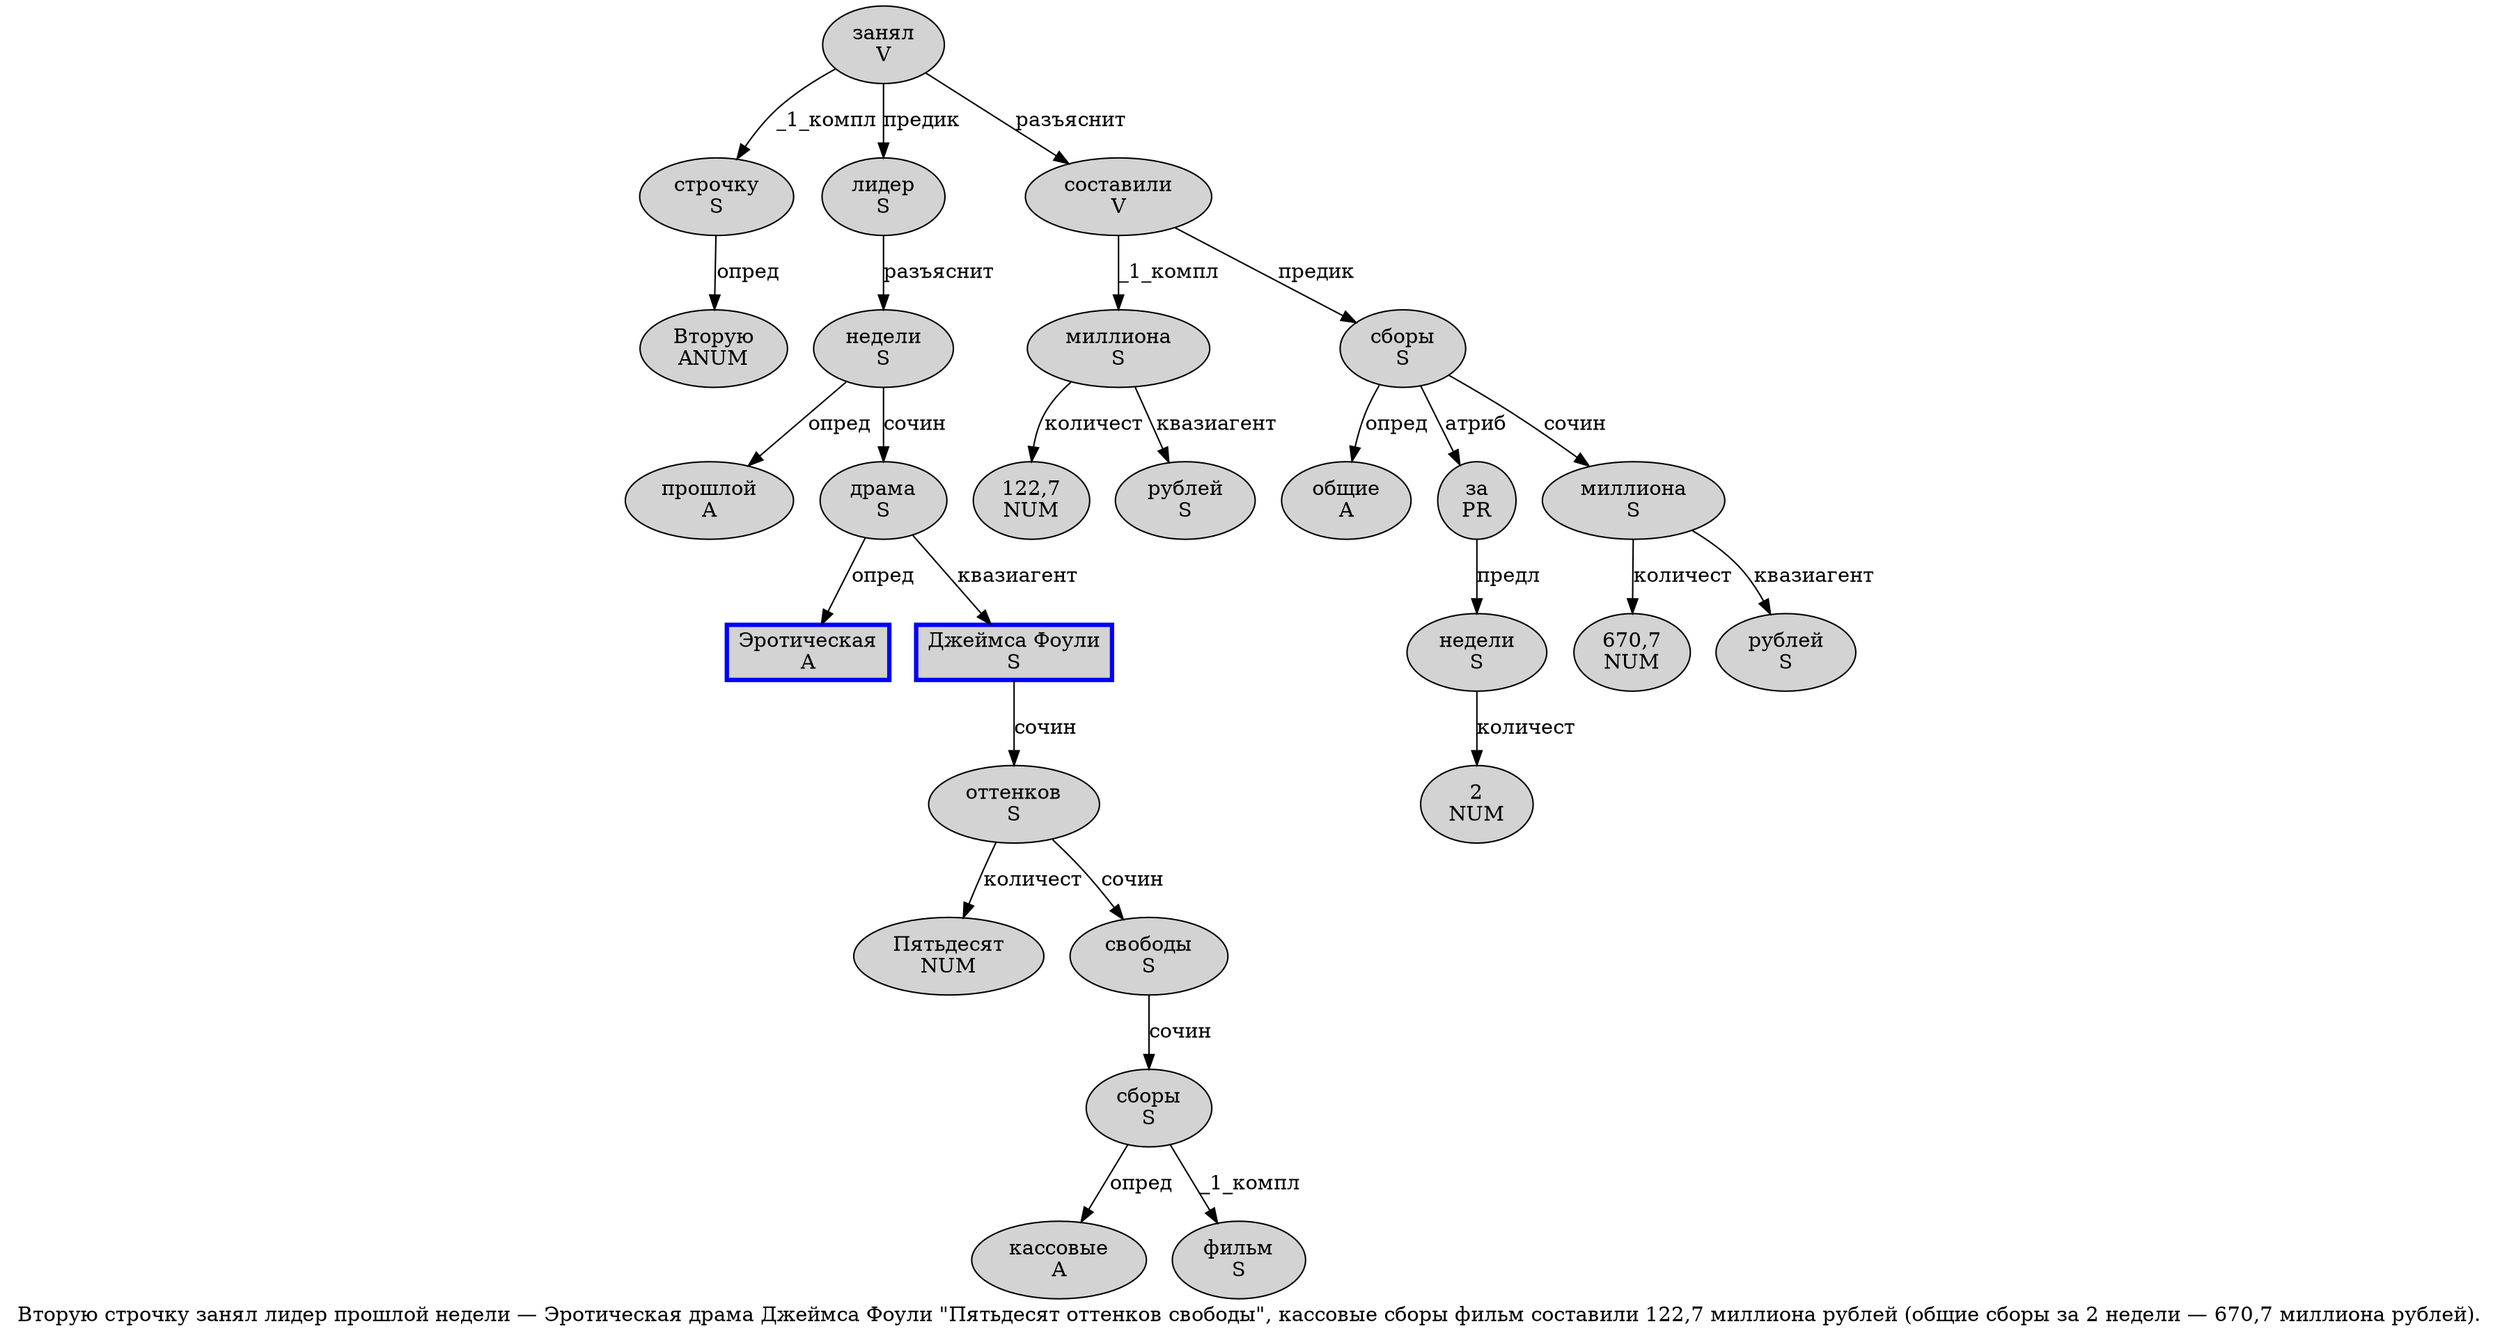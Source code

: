 digraph SENTENCE_1302 {
	graph [label="Вторую строчку занял лидер прошлой недели — Эротическая драма Джеймса Фоули \"Пятьдесят оттенков свободы\", кассовые сборы фильм составили 122,7 миллиона рублей (общие сборы за 2 недели — 670,7 миллиона рублей)."]
	node [style=filled]
		0 [label="Вторую
ANUM" color="" fillcolor=lightgray penwidth=1 shape=ellipse]
		1 [label="строчку
S" color="" fillcolor=lightgray penwidth=1 shape=ellipse]
		2 [label="занял
V" color="" fillcolor=lightgray penwidth=1 shape=ellipse]
		3 [label="лидер
S" color="" fillcolor=lightgray penwidth=1 shape=ellipse]
		4 [label="прошлой
A" color="" fillcolor=lightgray penwidth=1 shape=ellipse]
		5 [label="недели
S" color="" fillcolor=lightgray penwidth=1 shape=ellipse]
		7 [label="Эротическая
A" color=blue fillcolor=lightgray penwidth=3 shape=box]
		8 [label="драма
S" color="" fillcolor=lightgray penwidth=1 shape=ellipse]
		9 [label="Джеймса Фоули
S" color=blue fillcolor=lightgray penwidth=3 shape=box]
		11 [label="Пятьдесят
NUM" color="" fillcolor=lightgray penwidth=1 shape=ellipse]
		12 [label="оттенков
S" color="" fillcolor=lightgray penwidth=1 shape=ellipse]
		13 [label="свободы
S" color="" fillcolor=lightgray penwidth=1 shape=ellipse]
		16 [label="кассовые
A" color="" fillcolor=lightgray penwidth=1 shape=ellipse]
		17 [label="сборы
S" color="" fillcolor=lightgray penwidth=1 shape=ellipse]
		18 [label="фильм
S" color="" fillcolor=lightgray penwidth=1 shape=ellipse]
		19 [label="составили
V" color="" fillcolor=lightgray penwidth=1 shape=ellipse]
		20 [label="122,7
NUM" color="" fillcolor=lightgray penwidth=1 shape=ellipse]
		21 [label="миллиона
S" color="" fillcolor=lightgray penwidth=1 shape=ellipse]
		22 [label="рублей
S" color="" fillcolor=lightgray penwidth=1 shape=ellipse]
		24 [label="общие
A" color="" fillcolor=lightgray penwidth=1 shape=ellipse]
		25 [label="сборы
S" color="" fillcolor=lightgray penwidth=1 shape=ellipse]
		26 [label="за
PR" color="" fillcolor=lightgray penwidth=1 shape=ellipse]
		27 [label="2
NUM" color="" fillcolor=lightgray penwidth=1 shape=ellipse]
		28 [label="недели
S" color="" fillcolor=lightgray penwidth=1 shape=ellipse]
		30 [label="670,7
NUM" color="" fillcolor=lightgray penwidth=1 shape=ellipse]
		31 [label="миллиона
S" color="" fillcolor=lightgray penwidth=1 shape=ellipse]
		32 [label="рублей
S" color="" fillcolor=lightgray penwidth=1 shape=ellipse]
			13 -> 17 [label="сочин"]
			19 -> 21 [label="_1_компл"]
			19 -> 25 [label="предик"]
			28 -> 27 [label="количест"]
			31 -> 30 [label="количест"]
			31 -> 32 [label="квазиагент"]
			9 -> 12 [label="сочин"]
			25 -> 24 [label="опред"]
			25 -> 26 [label="атриб"]
			25 -> 31 [label="сочин"]
			26 -> 28 [label="предл"]
			5 -> 4 [label="опред"]
			5 -> 8 [label="сочин"]
			21 -> 20 [label="количест"]
			21 -> 22 [label="квазиагент"]
			12 -> 11 [label="количест"]
			12 -> 13 [label="сочин"]
			8 -> 7 [label="опред"]
			8 -> 9 [label="квазиагент"]
			2 -> 1 [label="_1_компл"]
			2 -> 3 [label="предик"]
			2 -> 19 [label="разъяснит"]
			17 -> 16 [label="опред"]
			17 -> 18 [label="_1_компл"]
			3 -> 5 [label="разъяснит"]
			1 -> 0 [label="опред"]
}